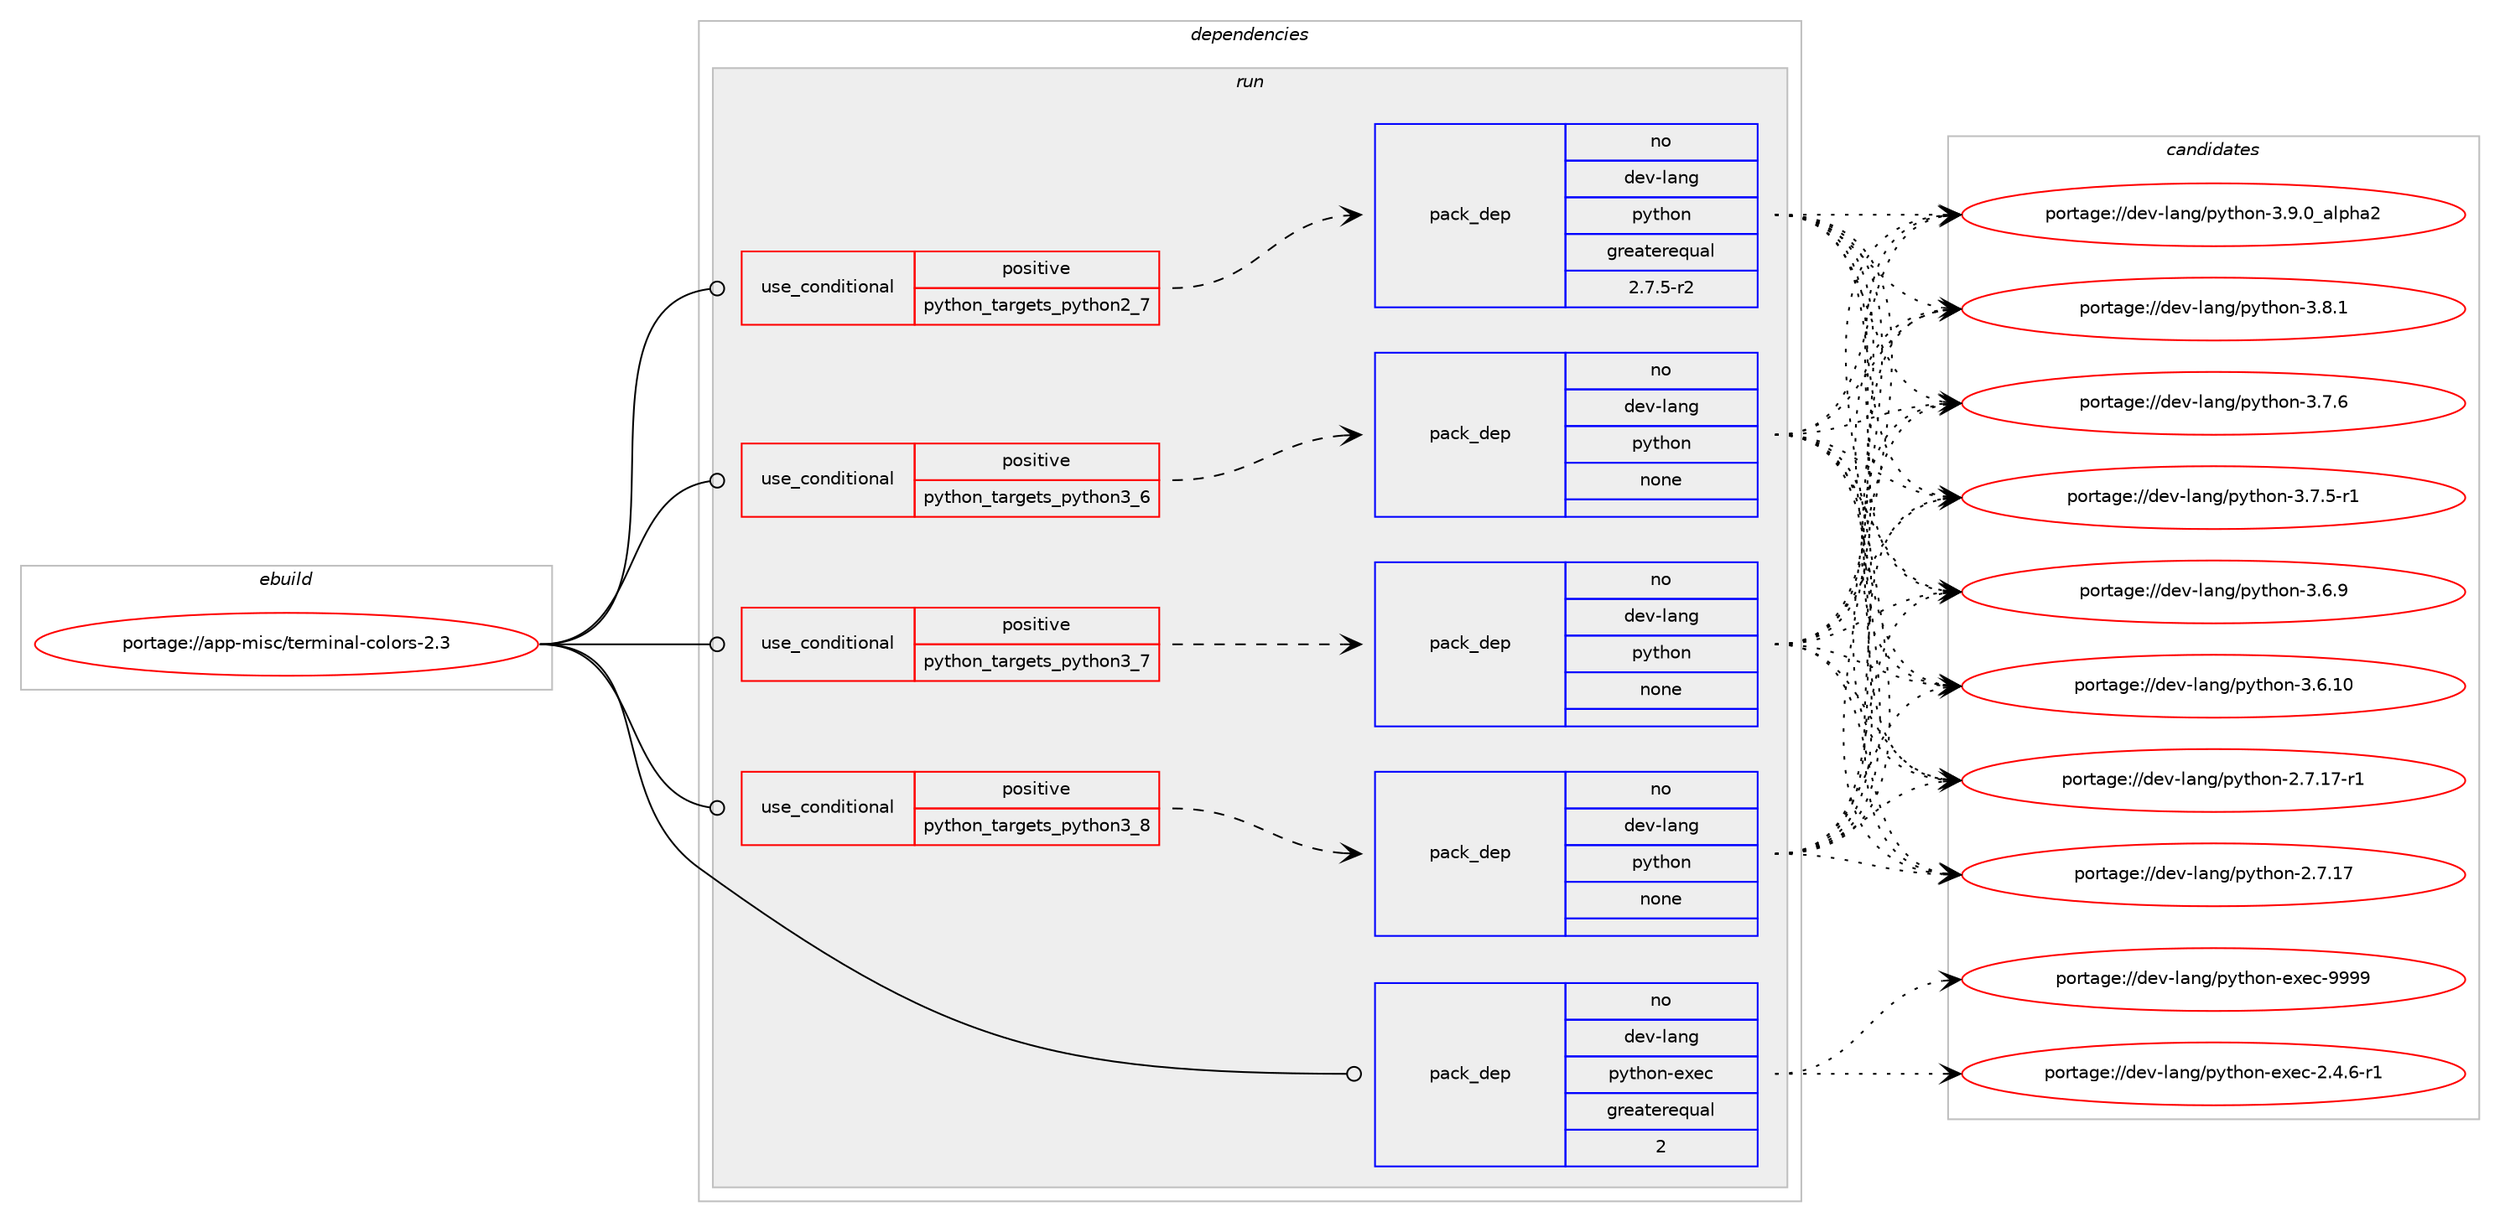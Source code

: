 digraph prolog {

# *************
# Graph options
# *************

newrank=true;
concentrate=true;
compound=true;
graph [rankdir=LR,fontname=Helvetica,fontsize=10,ranksep=1.5];#, ranksep=2.5, nodesep=0.2];
edge  [arrowhead=vee];
node  [fontname=Helvetica,fontsize=10];

# **********
# The ebuild
# **********

subgraph cluster_leftcol {
color=gray;
label=<<i>ebuild</i>>;
id [label="portage://app-misc/terminal-colors-2.3", color=red, width=4, href="../app-misc/terminal-colors-2.3.svg"];
}

# ****************
# The dependencies
# ****************

subgraph cluster_midcol {
color=gray;
label=<<i>dependencies</i>>;
subgraph cluster_compile {
fillcolor="#eeeeee";
style=filled;
label=<<i>compile</i>>;
}
subgraph cluster_compileandrun {
fillcolor="#eeeeee";
style=filled;
label=<<i>compile and run</i>>;
}
subgraph cluster_run {
fillcolor="#eeeeee";
style=filled;
label=<<i>run</i>>;
subgraph cond142764 {
dependency609541 [label=<<TABLE BORDER="0" CELLBORDER="1" CELLSPACING="0" CELLPADDING="4"><TR><TD ROWSPAN="3" CELLPADDING="10">use_conditional</TD></TR><TR><TD>positive</TD></TR><TR><TD>python_targets_python2_7</TD></TR></TABLE>>, shape=none, color=red];
subgraph pack458613 {
dependency609542 [label=<<TABLE BORDER="0" CELLBORDER="1" CELLSPACING="0" CELLPADDING="4" WIDTH="220"><TR><TD ROWSPAN="6" CELLPADDING="30">pack_dep</TD></TR><TR><TD WIDTH="110">no</TD></TR><TR><TD>dev-lang</TD></TR><TR><TD>python</TD></TR><TR><TD>greaterequal</TD></TR><TR><TD>2.7.5-r2</TD></TR></TABLE>>, shape=none, color=blue];
}
dependency609541:e -> dependency609542:w [weight=20,style="dashed",arrowhead="vee"];
}
id:e -> dependency609541:w [weight=20,style="solid",arrowhead="odot"];
subgraph cond142765 {
dependency609543 [label=<<TABLE BORDER="0" CELLBORDER="1" CELLSPACING="0" CELLPADDING="4"><TR><TD ROWSPAN="3" CELLPADDING="10">use_conditional</TD></TR><TR><TD>positive</TD></TR><TR><TD>python_targets_python3_6</TD></TR></TABLE>>, shape=none, color=red];
subgraph pack458614 {
dependency609544 [label=<<TABLE BORDER="0" CELLBORDER="1" CELLSPACING="0" CELLPADDING="4" WIDTH="220"><TR><TD ROWSPAN="6" CELLPADDING="30">pack_dep</TD></TR><TR><TD WIDTH="110">no</TD></TR><TR><TD>dev-lang</TD></TR><TR><TD>python</TD></TR><TR><TD>none</TD></TR><TR><TD></TD></TR></TABLE>>, shape=none, color=blue];
}
dependency609543:e -> dependency609544:w [weight=20,style="dashed",arrowhead="vee"];
}
id:e -> dependency609543:w [weight=20,style="solid",arrowhead="odot"];
subgraph cond142766 {
dependency609545 [label=<<TABLE BORDER="0" CELLBORDER="1" CELLSPACING="0" CELLPADDING="4"><TR><TD ROWSPAN="3" CELLPADDING="10">use_conditional</TD></TR><TR><TD>positive</TD></TR><TR><TD>python_targets_python3_7</TD></TR></TABLE>>, shape=none, color=red];
subgraph pack458615 {
dependency609546 [label=<<TABLE BORDER="0" CELLBORDER="1" CELLSPACING="0" CELLPADDING="4" WIDTH="220"><TR><TD ROWSPAN="6" CELLPADDING="30">pack_dep</TD></TR><TR><TD WIDTH="110">no</TD></TR><TR><TD>dev-lang</TD></TR><TR><TD>python</TD></TR><TR><TD>none</TD></TR><TR><TD></TD></TR></TABLE>>, shape=none, color=blue];
}
dependency609545:e -> dependency609546:w [weight=20,style="dashed",arrowhead="vee"];
}
id:e -> dependency609545:w [weight=20,style="solid",arrowhead="odot"];
subgraph cond142767 {
dependency609547 [label=<<TABLE BORDER="0" CELLBORDER="1" CELLSPACING="0" CELLPADDING="4"><TR><TD ROWSPAN="3" CELLPADDING="10">use_conditional</TD></TR><TR><TD>positive</TD></TR><TR><TD>python_targets_python3_8</TD></TR></TABLE>>, shape=none, color=red];
subgraph pack458616 {
dependency609548 [label=<<TABLE BORDER="0" CELLBORDER="1" CELLSPACING="0" CELLPADDING="4" WIDTH="220"><TR><TD ROWSPAN="6" CELLPADDING="30">pack_dep</TD></TR><TR><TD WIDTH="110">no</TD></TR><TR><TD>dev-lang</TD></TR><TR><TD>python</TD></TR><TR><TD>none</TD></TR><TR><TD></TD></TR></TABLE>>, shape=none, color=blue];
}
dependency609547:e -> dependency609548:w [weight=20,style="dashed",arrowhead="vee"];
}
id:e -> dependency609547:w [weight=20,style="solid",arrowhead="odot"];
subgraph pack458617 {
dependency609549 [label=<<TABLE BORDER="0" CELLBORDER="1" CELLSPACING="0" CELLPADDING="4" WIDTH="220"><TR><TD ROWSPAN="6" CELLPADDING="30">pack_dep</TD></TR><TR><TD WIDTH="110">no</TD></TR><TR><TD>dev-lang</TD></TR><TR><TD>python-exec</TD></TR><TR><TD>greaterequal</TD></TR><TR><TD>2</TD></TR></TABLE>>, shape=none, color=blue];
}
id:e -> dependency609549:w [weight=20,style="solid",arrowhead="odot"];
}
}

# **************
# The candidates
# **************

subgraph cluster_choices {
rank=same;
color=gray;
label=<<i>candidates</i>>;

subgraph choice458613 {
color=black;
nodesep=1;
choice10010111845108971101034711212111610411111045514657464895971081121049750 [label="portage://dev-lang/python-3.9.0_alpha2", color=red, width=4,href="../dev-lang/python-3.9.0_alpha2.svg"];
choice100101118451089711010347112121116104111110455146564649 [label="portage://dev-lang/python-3.8.1", color=red, width=4,href="../dev-lang/python-3.8.1.svg"];
choice100101118451089711010347112121116104111110455146554654 [label="portage://dev-lang/python-3.7.6", color=red, width=4,href="../dev-lang/python-3.7.6.svg"];
choice1001011184510897110103471121211161041111104551465546534511449 [label="portage://dev-lang/python-3.7.5-r1", color=red, width=4,href="../dev-lang/python-3.7.5-r1.svg"];
choice100101118451089711010347112121116104111110455146544657 [label="portage://dev-lang/python-3.6.9", color=red, width=4,href="../dev-lang/python-3.6.9.svg"];
choice10010111845108971101034711212111610411111045514654464948 [label="portage://dev-lang/python-3.6.10", color=red, width=4,href="../dev-lang/python-3.6.10.svg"];
choice100101118451089711010347112121116104111110455046554649554511449 [label="portage://dev-lang/python-2.7.17-r1", color=red, width=4,href="../dev-lang/python-2.7.17-r1.svg"];
choice10010111845108971101034711212111610411111045504655464955 [label="portage://dev-lang/python-2.7.17", color=red, width=4,href="../dev-lang/python-2.7.17.svg"];
dependency609542:e -> choice10010111845108971101034711212111610411111045514657464895971081121049750:w [style=dotted,weight="100"];
dependency609542:e -> choice100101118451089711010347112121116104111110455146564649:w [style=dotted,weight="100"];
dependency609542:e -> choice100101118451089711010347112121116104111110455146554654:w [style=dotted,weight="100"];
dependency609542:e -> choice1001011184510897110103471121211161041111104551465546534511449:w [style=dotted,weight="100"];
dependency609542:e -> choice100101118451089711010347112121116104111110455146544657:w [style=dotted,weight="100"];
dependency609542:e -> choice10010111845108971101034711212111610411111045514654464948:w [style=dotted,weight="100"];
dependency609542:e -> choice100101118451089711010347112121116104111110455046554649554511449:w [style=dotted,weight="100"];
dependency609542:e -> choice10010111845108971101034711212111610411111045504655464955:w [style=dotted,weight="100"];
}
subgraph choice458614 {
color=black;
nodesep=1;
choice10010111845108971101034711212111610411111045514657464895971081121049750 [label="portage://dev-lang/python-3.9.0_alpha2", color=red, width=4,href="../dev-lang/python-3.9.0_alpha2.svg"];
choice100101118451089711010347112121116104111110455146564649 [label="portage://dev-lang/python-3.8.1", color=red, width=4,href="../dev-lang/python-3.8.1.svg"];
choice100101118451089711010347112121116104111110455146554654 [label="portage://dev-lang/python-3.7.6", color=red, width=4,href="../dev-lang/python-3.7.6.svg"];
choice1001011184510897110103471121211161041111104551465546534511449 [label="portage://dev-lang/python-3.7.5-r1", color=red, width=4,href="../dev-lang/python-3.7.5-r1.svg"];
choice100101118451089711010347112121116104111110455146544657 [label="portage://dev-lang/python-3.6.9", color=red, width=4,href="../dev-lang/python-3.6.9.svg"];
choice10010111845108971101034711212111610411111045514654464948 [label="portage://dev-lang/python-3.6.10", color=red, width=4,href="../dev-lang/python-3.6.10.svg"];
choice100101118451089711010347112121116104111110455046554649554511449 [label="portage://dev-lang/python-2.7.17-r1", color=red, width=4,href="../dev-lang/python-2.7.17-r1.svg"];
choice10010111845108971101034711212111610411111045504655464955 [label="portage://dev-lang/python-2.7.17", color=red, width=4,href="../dev-lang/python-2.7.17.svg"];
dependency609544:e -> choice10010111845108971101034711212111610411111045514657464895971081121049750:w [style=dotted,weight="100"];
dependency609544:e -> choice100101118451089711010347112121116104111110455146564649:w [style=dotted,weight="100"];
dependency609544:e -> choice100101118451089711010347112121116104111110455146554654:w [style=dotted,weight="100"];
dependency609544:e -> choice1001011184510897110103471121211161041111104551465546534511449:w [style=dotted,weight="100"];
dependency609544:e -> choice100101118451089711010347112121116104111110455146544657:w [style=dotted,weight="100"];
dependency609544:e -> choice10010111845108971101034711212111610411111045514654464948:w [style=dotted,weight="100"];
dependency609544:e -> choice100101118451089711010347112121116104111110455046554649554511449:w [style=dotted,weight="100"];
dependency609544:e -> choice10010111845108971101034711212111610411111045504655464955:w [style=dotted,weight="100"];
}
subgraph choice458615 {
color=black;
nodesep=1;
choice10010111845108971101034711212111610411111045514657464895971081121049750 [label="portage://dev-lang/python-3.9.0_alpha2", color=red, width=4,href="../dev-lang/python-3.9.0_alpha2.svg"];
choice100101118451089711010347112121116104111110455146564649 [label="portage://dev-lang/python-3.8.1", color=red, width=4,href="../dev-lang/python-3.8.1.svg"];
choice100101118451089711010347112121116104111110455146554654 [label="portage://dev-lang/python-3.7.6", color=red, width=4,href="../dev-lang/python-3.7.6.svg"];
choice1001011184510897110103471121211161041111104551465546534511449 [label="portage://dev-lang/python-3.7.5-r1", color=red, width=4,href="../dev-lang/python-3.7.5-r1.svg"];
choice100101118451089711010347112121116104111110455146544657 [label="portage://dev-lang/python-3.6.9", color=red, width=4,href="../dev-lang/python-3.6.9.svg"];
choice10010111845108971101034711212111610411111045514654464948 [label="portage://dev-lang/python-3.6.10", color=red, width=4,href="../dev-lang/python-3.6.10.svg"];
choice100101118451089711010347112121116104111110455046554649554511449 [label="portage://dev-lang/python-2.7.17-r1", color=red, width=4,href="../dev-lang/python-2.7.17-r1.svg"];
choice10010111845108971101034711212111610411111045504655464955 [label="portage://dev-lang/python-2.7.17", color=red, width=4,href="../dev-lang/python-2.7.17.svg"];
dependency609546:e -> choice10010111845108971101034711212111610411111045514657464895971081121049750:w [style=dotted,weight="100"];
dependency609546:e -> choice100101118451089711010347112121116104111110455146564649:w [style=dotted,weight="100"];
dependency609546:e -> choice100101118451089711010347112121116104111110455146554654:w [style=dotted,weight="100"];
dependency609546:e -> choice1001011184510897110103471121211161041111104551465546534511449:w [style=dotted,weight="100"];
dependency609546:e -> choice100101118451089711010347112121116104111110455146544657:w [style=dotted,weight="100"];
dependency609546:e -> choice10010111845108971101034711212111610411111045514654464948:w [style=dotted,weight="100"];
dependency609546:e -> choice100101118451089711010347112121116104111110455046554649554511449:w [style=dotted,weight="100"];
dependency609546:e -> choice10010111845108971101034711212111610411111045504655464955:w [style=dotted,weight="100"];
}
subgraph choice458616 {
color=black;
nodesep=1;
choice10010111845108971101034711212111610411111045514657464895971081121049750 [label="portage://dev-lang/python-3.9.0_alpha2", color=red, width=4,href="../dev-lang/python-3.9.0_alpha2.svg"];
choice100101118451089711010347112121116104111110455146564649 [label="portage://dev-lang/python-3.8.1", color=red, width=4,href="../dev-lang/python-3.8.1.svg"];
choice100101118451089711010347112121116104111110455146554654 [label="portage://dev-lang/python-3.7.6", color=red, width=4,href="../dev-lang/python-3.7.6.svg"];
choice1001011184510897110103471121211161041111104551465546534511449 [label="portage://dev-lang/python-3.7.5-r1", color=red, width=4,href="../dev-lang/python-3.7.5-r1.svg"];
choice100101118451089711010347112121116104111110455146544657 [label="portage://dev-lang/python-3.6.9", color=red, width=4,href="../dev-lang/python-3.6.9.svg"];
choice10010111845108971101034711212111610411111045514654464948 [label="portage://dev-lang/python-3.6.10", color=red, width=4,href="../dev-lang/python-3.6.10.svg"];
choice100101118451089711010347112121116104111110455046554649554511449 [label="portage://dev-lang/python-2.7.17-r1", color=red, width=4,href="../dev-lang/python-2.7.17-r1.svg"];
choice10010111845108971101034711212111610411111045504655464955 [label="portage://dev-lang/python-2.7.17", color=red, width=4,href="../dev-lang/python-2.7.17.svg"];
dependency609548:e -> choice10010111845108971101034711212111610411111045514657464895971081121049750:w [style=dotted,weight="100"];
dependency609548:e -> choice100101118451089711010347112121116104111110455146564649:w [style=dotted,weight="100"];
dependency609548:e -> choice100101118451089711010347112121116104111110455146554654:w [style=dotted,weight="100"];
dependency609548:e -> choice1001011184510897110103471121211161041111104551465546534511449:w [style=dotted,weight="100"];
dependency609548:e -> choice100101118451089711010347112121116104111110455146544657:w [style=dotted,weight="100"];
dependency609548:e -> choice10010111845108971101034711212111610411111045514654464948:w [style=dotted,weight="100"];
dependency609548:e -> choice100101118451089711010347112121116104111110455046554649554511449:w [style=dotted,weight="100"];
dependency609548:e -> choice10010111845108971101034711212111610411111045504655464955:w [style=dotted,weight="100"];
}
subgraph choice458617 {
color=black;
nodesep=1;
choice10010111845108971101034711212111610411111045101120101994557575757 [label="portage://dev-lang/python-exec-9999", color=red, width=4,href="../dev-lang/python-exec-9999.svg"];
choice10010111845108971101034711212111610411111045101120101994550465246544511449 [label="portage://dev-lang/python-exec-2.4.6-r1", color=red, width=4,href="../dev-lang/python-exec-2.4.6-r1.svg"];
dependency609549:e -> choice10010111845108971101034711212111610411111045101120101994557575757:w [style=dotted,weight="100"];
dependency609549:e -> choice10010111845108971101034711212111610411111045101120101994550465246544511449:w [style=dotted,weight="100"];
}
}

}
